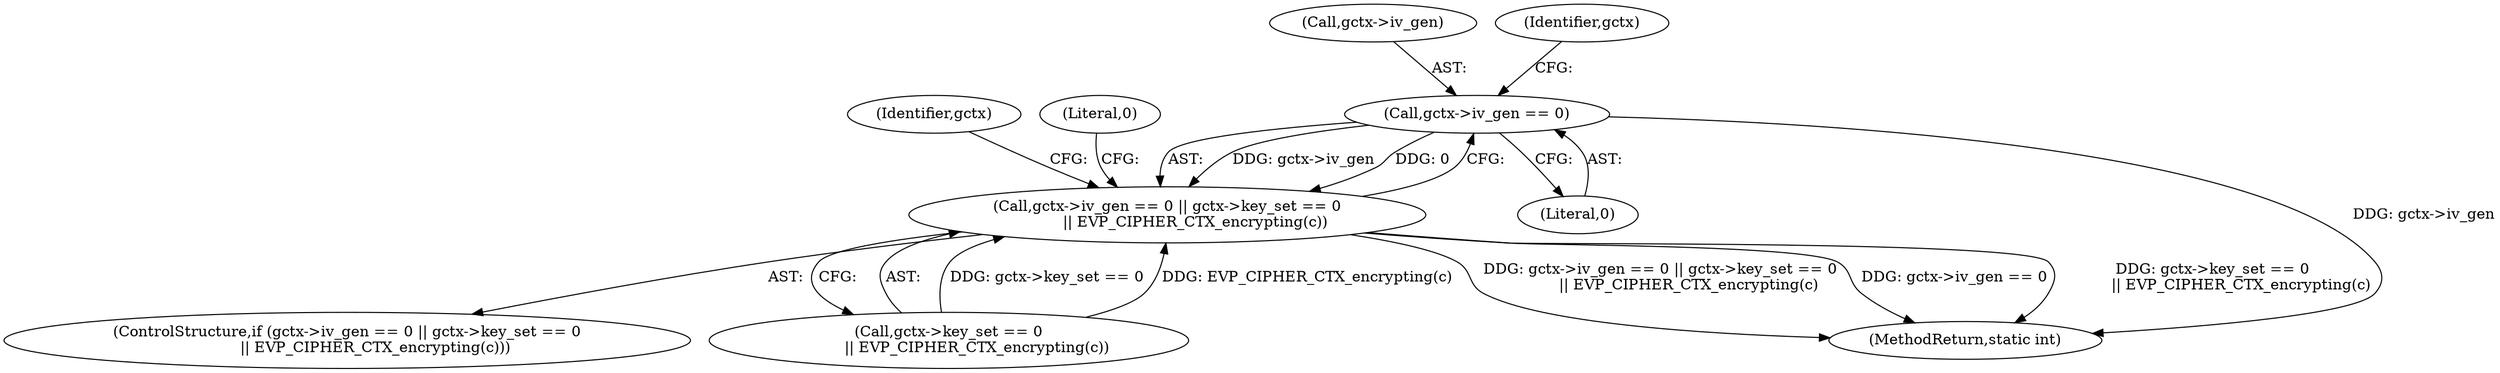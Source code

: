 digraph "0_openssl_00d965474b22b54e4275232bc71ee0c699c5cd21_0@pointer" {
"1000412" [label="(Call,gctx->iv_gen == 0)"];
"1000411" [label="(Call,gctx->iv_gen == 0 || gctx->key_set == 0\n            || EVP_CIPHER_CTX_encrypting(c))"];
"1000410" [label="(ControlStructure,if (gctx->iv_gen == 0 || gctx->key_set == 0\n            || EVP_CIPHER_CTX_encrypting(c)))"];
"1000416" [label="(Literal,0)"];
"1000412" [label="(Call,gctx->iv_gen == 0)"];
"1000430" [label="(Identifier,gctx)"];
"1000413" [label="(Call,gctx->iv_gen)"];
"1000426" [label="(Literal,0)"];
"1000417" [label="(Call,gctx->key_set == 0\n            || EVP_CIPHER_CTX_encrypting(c))"];
"1000420" [label="(Identifier,gctx)"];
"1000627" [label="(MethodReturn,static int)"];
"1000411" [label="(Call,gctx->iv_gen == 0 || gctx->key_set == 0\n            || EVP_CIPHER_CTX_encrypting(c))"];
"1000412" -> "1000411"  [label="AST: "];
"1000412" -> "1000416"  [label="CFG: "];
"1000413" -> "1000412"  [label="AST: "];
"1000416" -> "1000412"  [label="AST: "];
"1000420" -> "1000412"  [label="CFG: "];
"1000411" -> "1000412"  [label="CFG: "];
"1000412" -> "1000627"  [label="DDG: gctx->iv_gen"];
"1000412" -> "1000411"  [label="DDG: gctx->iv_gen"];
"1000412" -> "1000411"  [label="DDG: 0"];
"1000411" -> "1000410"  [label="AST: "];
"1000411" -> "1000417"  [label="CFG: "];
"1000417" -> "1000411"  [label="AST: "];
"1000426" -> "1000411"  [label="CFG: "];
"1000430" -> "1000411"  [label="CFG: "];
"1000411" -> "1000627"  [label="DDG: gctx->iv_gen == 0 || gctx->key_set == 0\n            || EVP_CIPHER_CTX_encrypting(c)"];
"1000411" -> "1000627"  [label="DDG: gctx->iv_gen == 0"];
"1000411" -> "1000627"  [label="DDG: gctx->key_set == 0\n            || EVP_CIPHER_CTX_encrypting(c)"];
"1000417" -> "1000411"  [label="DDG: gctx->key_set == 0"];
"1000417" -> "1000411"  [label="DDG: EVP_CIPHER_CTX_encrypting(c)"];
}
